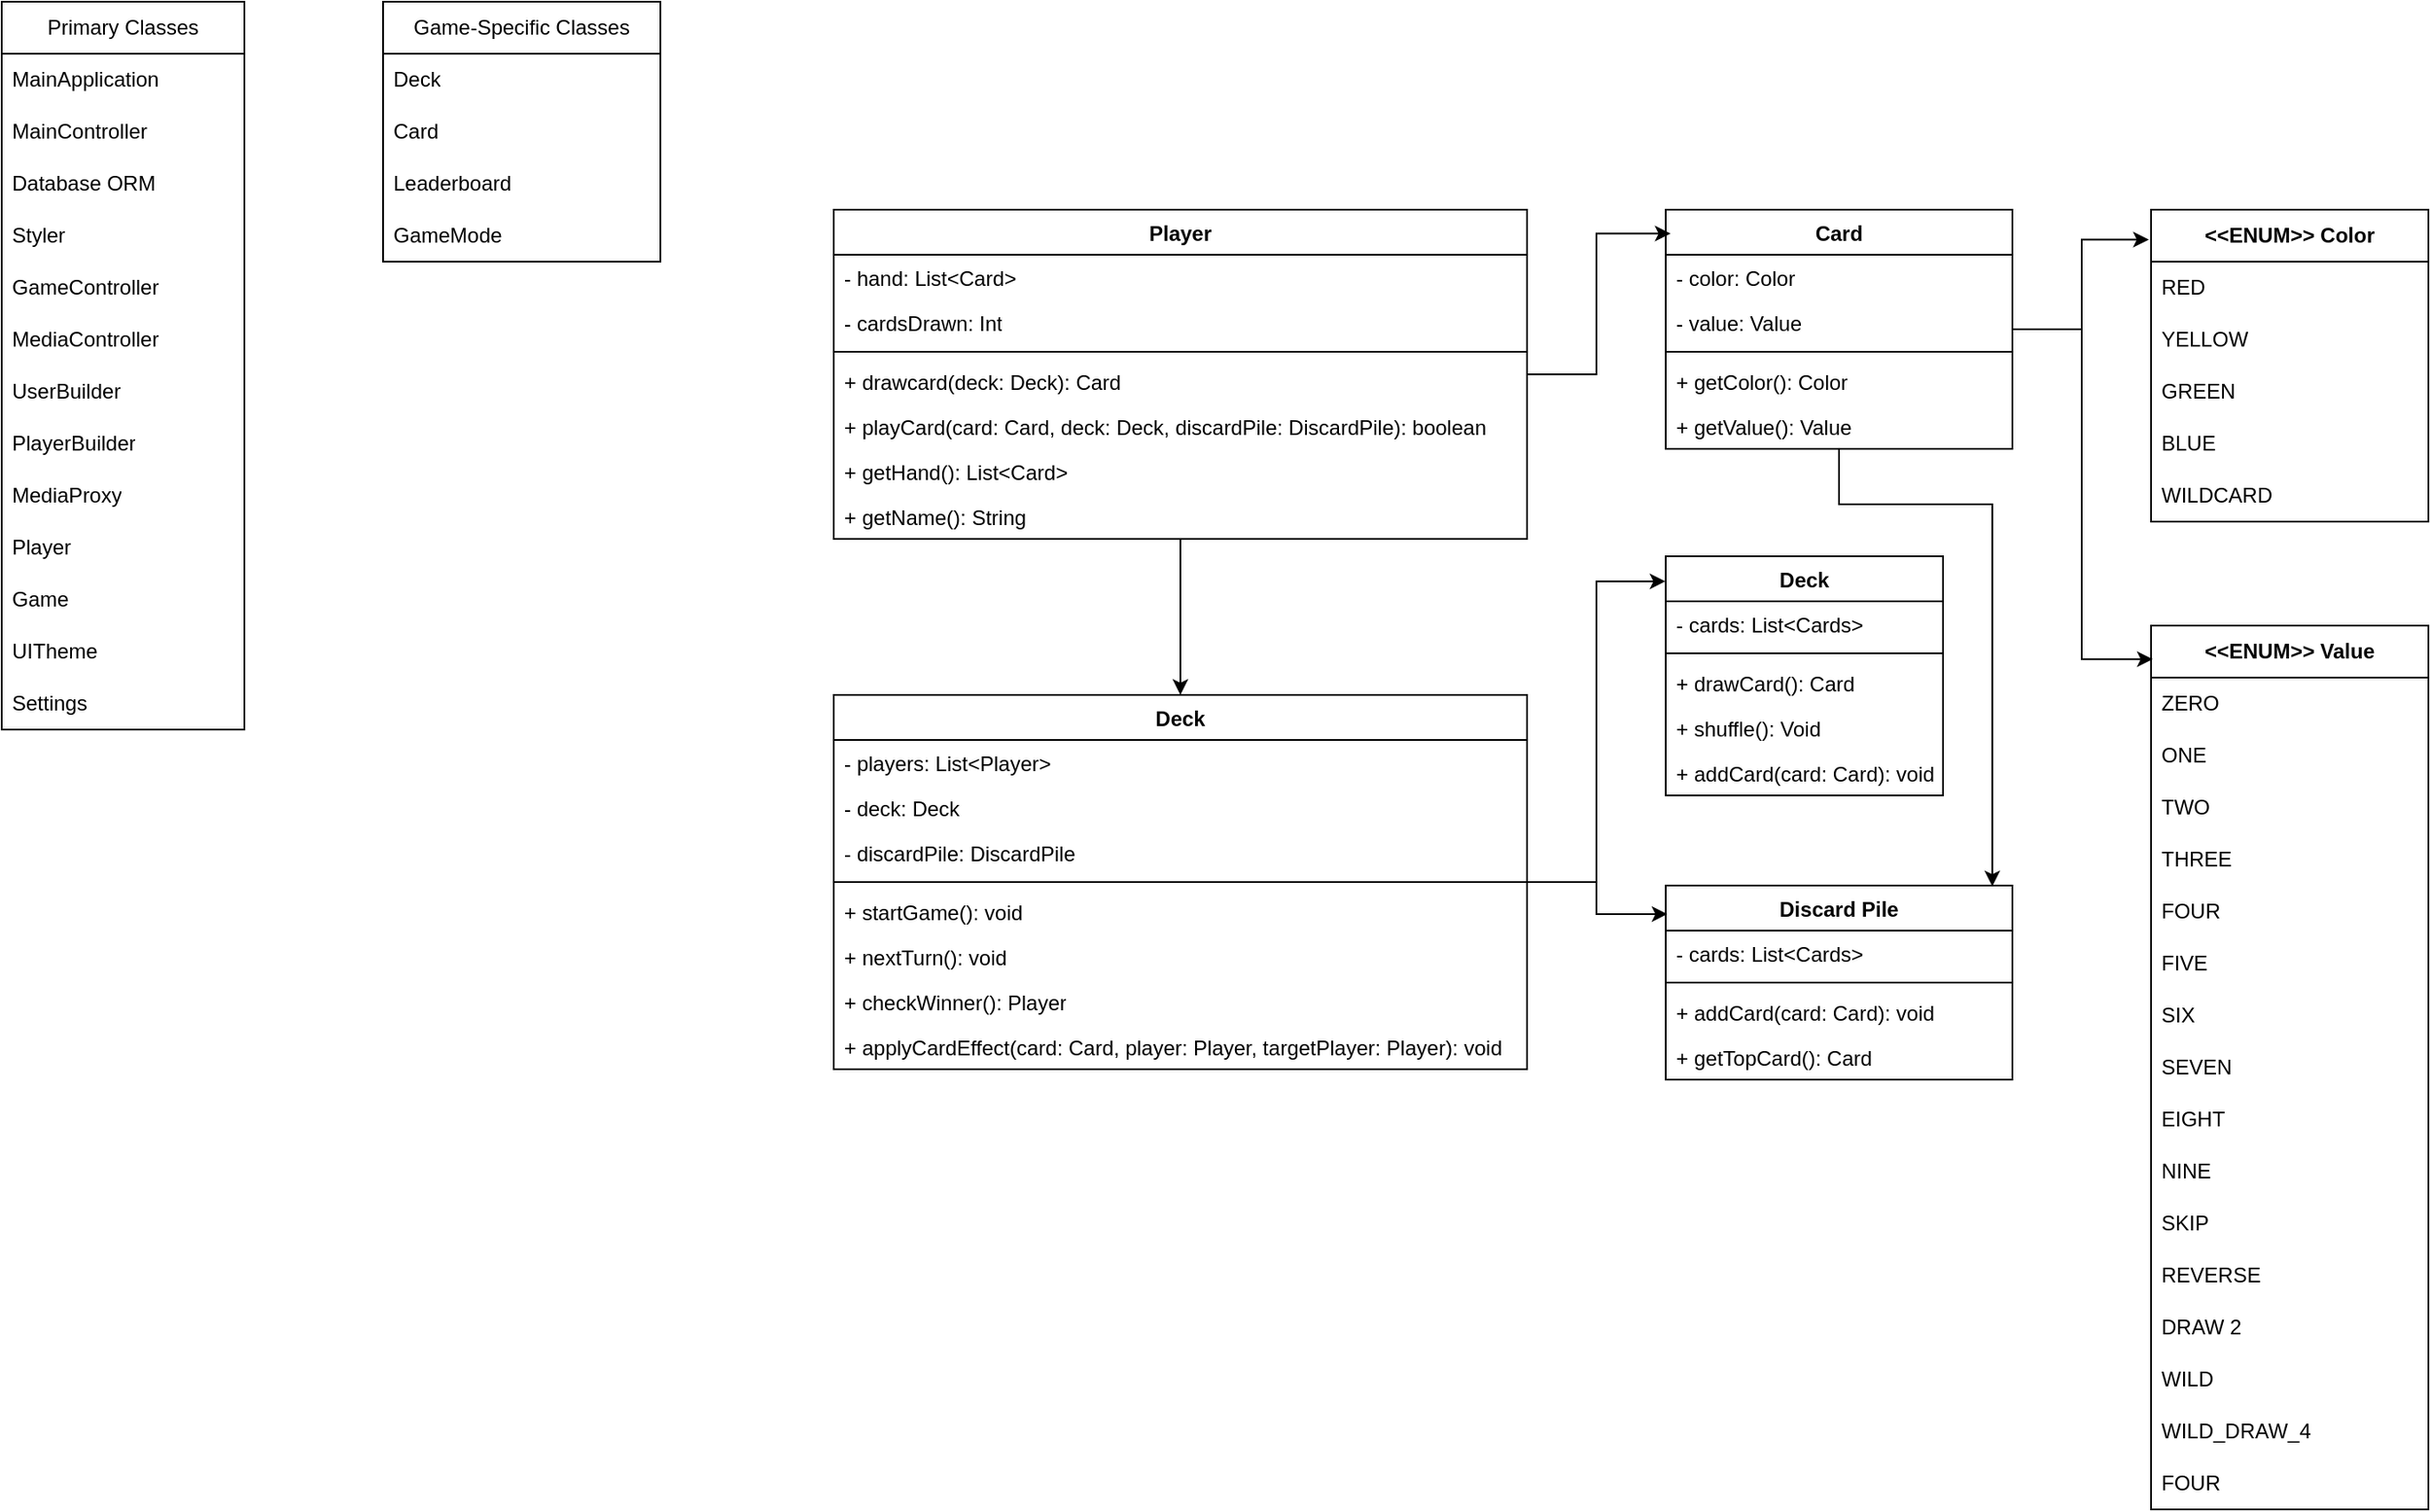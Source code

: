 <mxfile version="26.1.3" pages="2">
  <diagram id="PM1M5yoGT51Y3Ebb_BXk" name="Page-1">
    <mxGraphModel grid="1" page="1" gridSize="10" guides="1" tooltips="1" connect="1" arrows="1" fold="1" pageScale="1" pageWidth="850" pageHeight="1100" math="0" shadow="0">
      <root>
        <mxCell id="0" />
        <mxCell id="1" parent="0" />
        <mxCell id="iZ8sA4GsXJ8eKT-gEwyi-1" value="Primary Classes" style="swimlane;fontStyle=0;childLayout=stackLayout;horizontal=1;startSize=30;horizontalStack=0;resizeParent=1;resizeParentMax=0;resizeLast=0;collapsible=1;marginBottom=0;whiteSpace=wrap;html=1;" parent="1" vertex="1">
          <mxGeometry x="40" y="40" width="140" height="420" as="geometry" />
        </mxCell>
        <mxCell id="iZ8sA4GsXJ8eKT-gEwyi-2" value="MainApplication" style="text;strokeColor=none;fillColor=none;align=left;verticalAlign=middle;spacingLeft=4;spacingRight=4;overflow=hidden;points=[[0,0.5],[1,0.5]];portConstraint=eastwest;rotatable=0;whiteSpace=wrap;html=1;" parent="iZ8sA4GsXJ8eKT-gEwyi-1" vertex="1">
          <mxGeometry y="30" width="140" height="30" as="geometry" />
        </mxCell>
        <mxCell id="iZ8sA4GsXJ8eKT-gEwyi-3" value="MainController" style="text;strokeColor=none;fillColor=none;align=left;verticalAlign=middle;spacingLeft=4;spacingRight=4;overflow=hidden;points=[[0,0.5],[1,0.5]];portConstraint=eastwest;rotatable=0;whiteSpace=wrap;html=1;" parent="iZ8sA4GsXJ8eKT-gEwyi-1" vertex="1">
          <mxGeometry y="60" width="140" height="30" as="geometry" />
        </mxCell>
        <mxCell id="iZ8sA4GsXJ8eKT-gEwyi-4" value="Database ORM" style="text;strokeColor=none;fillColor=none;align=left;verticalAlign=middle;spacingLeft=4;spacingRight=4;overflow=hidden;points=[[0,0.5],[1,0.5]];portConstraint=eastwest;rotatable=0;whiteSpace=wrap;html=1;" parent="iZ8sA4GsXJ8eKT-gEwyi-1" vertex="1">
          <mxGeometry y="90" width="140" height="30" as="geometry" />
        </mxCell>
        <mxCell id="BDkeirSqTaLFNPcLCZbl-1" value="Styler" style="text;strokeColor=none;fillColor=none;align=left;verticalAlign=middle;spacingLeft=4;spacingRight=4;overflow=hidden;points=[[0,0.5],[1,0.5]];portConstraint=eastwest;rotatable=0;whiteSpace=wrap;html=1;" vertex="1" parent="iZ8sA4GsXJ8eKT-gEwyi-1">
          <mxGeometry y="120" width="140" height="30" as="geometry" />
        </mxCell>
        <mxCell id="BDkeirSqTaLFNPcLCZbl-2" value="GameController" style="text;strokeColor=none;fillColor=none;align=left;verticalAlign=middle;spacingLeft=4;spacingRight=4;overflow=hidden;points=[[0,0.5],[1,0.5]];portConstraint=eastwest;rotatable=0;whiteSpace=wrap;html=1;" vertex="1" parent="iZ8sA4GsXJ8eKT-gEwyi-1">
          <mxGeometry y="150" width="140" height="30" as="geometry" />
        </mxCell>
        <mxCell id="BDkeirSqTaLFNPcLCZbl-3" value="MediaController" style="text;strokeColor=none;fillColor=none;align=left;verticalAlign=middle;spacingLeft=4;spacingRight=4;overflow=hidden;points=[[0,0.5],[1,0.5]];portConstraint=eastwest;rotatable=0;whiteSpace=wrap;html=1;" vertex="1" parent="iZ8sA4GsXJ8eKT-gEwyi-1">
          <mxGeometry y="180" width="140" height="30" as="geometry" />
        </mxCell>
        <mxCell id="BDkeirSqTaLFNPcLCZbl-4" value="UserBuilder" style="text;strokeColor=none;fillColor=none;align=left;verticalAlign=middle;spacingLeft=4;spacingRight=4;overflow=hidden;points=[[0,0.5],[1,0.5]];portConstraint=eastwest;rotatable=0;whiteSpace=wrap;html=1;" vertex="1" parent="iZ8sA4GsXJ8eKT-gEwyi-1">
          <mxGeometry y="210" width="140" height="30" as="geometry" />
        </mxCell>
        <mxCell id="BDkeirSqTaLFNPcLCZbl-5" value="PlayerBuilder" style="text;strokeColor=none;fillColor=none;align=left;verticalAlign=middle;spacingLeft=4;spacingRight=4;overflow=hidden;points=[[0,0.5],[1,0.5]];portConstraint=eastwest;rotatable=0;whiteSpace=wrap;html=1;" vertex="1" parent="iZ8sA4GsXJ8eKT-gEwyi-1">
          <mxGeometry y="240" width="140" height="30" as="geometry" />
        </mxCell>
        <mxCell id="BDkeirSqTaLFNPcLCZbl-7" value="MediaProxy" style="text;strokeColor=none;fillColor=none;align=left;verticalAlign=middle;spacingLeft=4;spacingRight=4;overflow=hidden;points=[[0,0.5],[1,0.5]];portConstraint=eastwest;rotatable=0;whiteSpace=wrap;html=1;" vertex="1" parent="iZ8sA4GsXJ8eKT-gEwyi-1">
          <mxGeometry y="270" width="140" height="30" as="geometry" />
        </mxCell>
        <mxCell id="BDkeirSqTaLFNPcLCZbl-8" value="Player" style="text;strokeColor=none;fillColor=none;align=left;verticalAlign=middle;spacingLeft=4;spacingRight=4;overflow=hidden;points=[[0,0.5],[1,0.5]];portConstraint=eastwest;rotatable=0;whiteSpace=wrap;html=1;" vertex="1" parent="iZ8sA4GsXJ8eKT-gEwyi-1">
          <mxGeometry y="300" width="140" height="30" as="geometry" />
        </mxCell>
        <mxCell id="BDkeirSqTaLFNPcLCZbl-9" value="Game" style="text;strokeColor=none;fillColor=none;align=left;verticalAlign=middle;spacingLeft=4;spacingRight=4;overflow=hidden;points=[[0,0.5],[1,0.5]];portConstraint=eastwest;rotatable=0;whiteSpace=wrap;html=1;" vertex="1" parent="iZ8sA4GsXJ8eKT-gEwyi-1">
          <mxGeometry y="330" width="140" height="30" as="geometry" />
        </mxCell>
        <mxCell id="BDkeirSqTaLFNPcLCZbl-10" value="UITheme" style="text;strokeColor=none;fillColor=none;align=left;verticalAlign=middle;spacingLeft=4;spacingRight=4;overflow=hidden;points=[[0,0.5],[1,0.5]];portConstraint=eastwest;rotatable=0;whiteSpace=wrap;html=1;" vertex="1" parent="iZ8sA4GsXJ8eKT-gEwyi-1">
          <mxGeometry y="360" width="140" height="30" as="geometry" />
        </mxCell>
        <mxCell id="BDkeirSqTaLFNPcLCZbl-11" value="Settings" style="text;strokeColor=none;fillColor=none;align=left;verticalAlign=middle;spacingLeft=4;spacingRight=4;overflow=hidden;points=[[0,0.5],[1,0.5]];portConstraint=eastwest;rotatable=0;whiteSpace=wrap;html=1;" vertex="1" parent="iZ8sA4GsXJ8eKT-gEwyi-1">
          <mxGeometry y="390" width="140" height="30" as="geometry" />
        </mxCell>
        <mxCell id="BDkeirSqTaLFNPcLCZbl-12" value="Game-Specific Classes" style="swimlane;fontStyle=0;childLayout=stackLayout;horizontal=1;startSize=30;horizontalStack=0;resizeParent=1;resizeParentMax=0;resizeLast=0;collapsible=1;marginBottom=0;whiteSpace=wrap;html=1;" vertex="1" parent="1">
          <mxGeometry x="260" y="40" width="160" height="150" as="geometry" />
        </mxCell>
        <mxCell id="BDkeirSqTaLFNPcLCZbl-13" value="Deck" style="text;strokeColor=none;fillColor=none;align=left;verticalAlign=middle;spacingLeft=4;spacingRight=4;overflow=hidden;points=[[0,0.5],[1,0.5]];portConstraint=eastwest;rotatable=0;whiteSpace=wrap;html=1;" vertex="1" parent="BDkeirSqTaLFNPcLCZbl-12">
          <mxGeometry y="30" width="160" height="30" as="geometry" />
        </mxCell>
        <mxCell id="BDkeirSqTaLFNPcLCZbl-14" value="Card" style="text;strokeColor=none;fillColor=none;align=left;verticalAlign=middle;spacingLeft=4;spacingRight=4;overflow=hidden;points=[[0,0.5],[1,0.5]];portConstraint=eastwest;rotatable=0;whiteSpace=wrap;html=1;" vertex="1" parent="BDkeirSqTaLFNPcLCZbl-12">
          <mxGeometry y="60" width="160" height="30" as="geometry" />
        </mxCell>
        <mxCell id="BDkeirSqTaLFNPcLCZbl-15" value="Leaderboard" style="text;strokeColor=none;fillColor=none;align=left;verticalAlign=middle;spacingLeft=4;spacingRight=4;overflow=hidden;points=[[0,0.5],[1,0.5]];portConstraint=eastwest;rotatable=0;whiteSpace=wrap;html=1;" vertex="1" parent="BDkeirSqTaLFNPcLCZbl-12">
          <mxGeometry y="90" width="160" height="30" as="geometry" />
        </mxCell>
        <mxCell id="BDkeirSqTaLFNPcLCZbl-16" value="GameMode" style="text;strokeColor=none;fillColor=none;align=left;verticalAlign=middle;spacingLeft=4;spacingRight=4;overflow=hidden;points=[[0,0.5],[1,0.5]];portConstraint=eastwest;rotatable=0;whiteSpace=wrap;html=1;" vertex="1" parent="BDkeirSqTaLFNPcLCZbl-12">
          <mxGeometry y="120" width="160" height="30" as="geometry" />
        </mxCell>
        <mxCell id="fbye5pEQfrxH1TPpXWmo-94" style="edgeStyle=orthogonalEdgeStyle;rounded=0;orthogonalLoop=1;jettySize=auto;html=1;entryX=0.5;entryY=0;entryDx=0;entryDy=0;" edge="1" parent="1" source="fbye5pEQfrxH1TPpXWmo-10" target="fbye5pEQfrxH1TPpXWmo-70">
          <mxGeometry relative="1" as="geometry" />
        </mxCell>
        <mxCell id="fbye5pEQfrxH1TPpXWmo-10" value="Player" style="swimlane;fontStyle=1;align=center;verticalAlign=top;childLayout=stackLayout;horizontal=1;startSize=26;horizontalStack=0;resizeParent=1;resizeParentMax=0;resizeLast=0;collapsible=1;marginBottom=0;whiteSpace=wrap;html=1;" vertex="1" parent="1">
          <mxGeometry x="520" y="160" width="400" height="190" as="geometry" />
        </mxCell>
        <mxCell id="fbye5pEQfrxH1TPpXWmo-11" value="- hand: List&amp;lt;Card&amp;gt;" style="text;strokeColor=none;fillColor=none;align=left;verticalAlign=top;spacingLeft=4;spacingRight=4;overflow=hidden;rotatable=0;points=[[0,0.5],[1,0.5]];portConstraint=eastwest;whiteSpace=wrap;html=1;" vertex="1" parent="fbye5pEQfrxH1TPpXWmo-10">
          <mxGeometry y="26" width="400" height="26" as="geometry" />
        </mxCell>
        <mxCell id="fbye5pEQfrxH1TPpXWmo-14" value="- cardsDrawn: Int" style="text;strokeColor=none;fillColor=none;align=left;verticalAlign=top;spacingLeft=4;spacingRight=4;overflow=hidden;rotatable=0;points=[[0,0.5],[1,0.5]];portConstraint=eastwest;whiteSpace=wrap;html=1;" vertex="1" parent="fbye5pEQfrxH1TPpXWmo-10">
          <mxGeometry y="52" width="400" height="26" as="geometry" />
        </mxCell>
        <mxCell id="fbye5pEQfrxH1TPpXWmo-12" value="" style="line;strokeWidth=1;fillColor=none;align=left;verticalAlign=middle;spacingTop=-1;spacingLeft=3;spacingRight=3;rotatable=0;labelPosition=right;points=[];portConstraint=eastwest;strokeColor=inherit;" vertex="1" parent="fbye5pEQfrxH1TPpXWmo-10">
          <mxGeometry y="78" width="400" height="8" as="geometry" />
        </mxCell>
        <mxCell id="fbye5pEQfrxH1TPpXWmo-13" value="+ drawcard(deck: Deck): Card" style="text;strokeColor=none;fillColor=none;align=left;verticalAlign=top;spacingLeft=4;spacingRight=4;overflow=hidden;rotatable=0;points=[[0,0.5],[1,0.5]];portConstraint=eastwest;whiteSpace=wrap;html=1;" vertex="1" parent="fbye5pEQfrxH1TPpXWmo-10">
          <mxGeometry y="86" width="400" height="26" as="geometry" />
        </mxCell>
        <mxCell id="fbye5pEQfrxH1TPpXWmo-15" value="+ playCard(card: Card, deck: Deck, discardPile: DiscardPile): boolean" style="text;strokeColor=none;fillColor=none;align=left;verticalAlign=top;spacingLeft=4;spacingRight=4;overflow=hidden;rotatable=0;points=[[0,0.5],[1,0.5]];portConstraint=eastwest;whiteSpace=wrap;html=1;" vertex="1" parent="fbye5pEQfrxH1TPpXWmo-10">
          <mxGeometry y="112" width="400" height="26" as="geometry" />
        </mxCell>
        <mxCell id="fbye5pEQfrxH1TPpXWmo-16" value="+ getHand(): List&amp;lt;Card&amp;gt;" style="text;strokeColor=none;fillColor=none;align=left;verticalAlign=top;spacingLeft=4;spacingRight=4;overflow=hidden;rotatable=0;points=[[0,0.5],[1,0.5]];portConstraint=eastwest;whiteSpace=wrap;html=1;" vertex="1" parent="fbye5pEQfrxH1TPpXWmo-10">
          <mxGeometry y="138" width="400" height="26" as="geometry" />
        </mxCell>
        <mxCell id="fbye5pEQfrxH1TPpXWmo-17" value="+ getName(): String" style="text;strokeColor=none;fillColor=none;align=left;verticalAlign=top;spacingLeft=4;spacingRight=4;overflow=hidden;rotatable=0;points=[[0,0.5],[1,0.5]];portConstraint=eastwest;whiteSpace=wrap;html=1;" vertex="1" parent="fbye5pEQfrxH1TPpXWmo-10">
          <mxGeometry y="164" width="400" height="26" as="geometry" />
        </mxCell>
        <mxCell id="fbye5pEQfrxH1TPpXWmo-23" value="Card" style="swimlane;fontStyle=1;align=center;verticalAlign=top;childLayout=stackLayout;horizontal=1;startSize=26;horizontalStack=0;resizeParent=1;resizeParentMax=0;resizeLast=0;collapsible=1;marginBottom=0;whiteSpace=wrap;html=1;" vertex="1" parent="1">
          <mxGeometry x="1000" y="160" width="200" height="138" as="geometry" />
        </mxCell>
        <mxCell id="fbye5pEQfrxH1TPpXWmo-24" value="- color: Color" style="text;strokeColor=none;fillColor=none;align=left;verticalAlign=top;spacingLeft=4;spacingRight=4;overflow=hidden;rotatable=0;points=[[0,0.5],[1,0.5]];portConstraint=eastwest;whiteSpace=wrap;html=1;" vertex="1" parent="fbye5pEQfrxH1TPpXWmo-23">
          <mxGeometry y="26" width="200" height="26" as="geometry" />
        </mxCell>
        <mxCell id="fbye5pEQfrxH1TPpXWmo-25" value="- value: Value" style="text;strokeColor=none;fillColor=none;align=left;verticalAlign=top;spacingLeft=4;spacingRight=4;overflow=hidden;rotatable=0;points=[[0,0.5],[1,0.5]];portConstraint=eastwest;whiteSpace=wrap;html=1;" vertex="1" parent="fbye5pEQfrxH1TPpXWmo-23">
          <mxGeometry y="52" width="200" height="26" as="geometry" />
        </mxCell>
        <mxCell id="fbye5pEQfrxH1TPpXWmo-26" value="" style="line;strokeWidth=1;fillColor=none;align=left;verticalAlign=middle;spacingTop=-1;spacingLeft=3;spacingRight=3;rotatable=0;labelPosition=right;points=[];portConstraint=eastwest;strokeColor=inherit;" vertex="1" parent="fbye5pEQfrxH1TPpXWmo-23">
          <mxGeometry y="78" width="200" height="8" as="geometry" />
        </mxCell>
        <mxCell id="fbye5pEQfrxH1TPpXWmo-27" value="+ getColor(): Color" style="text;strokeColor=none;fillColor=none;align=left;verticalAlign=top;spacingLeft=4;spacingRight=4;overflow=hidden;rotatable=0;points=[[0,0.5],[1,0.5]];portConstraint=eastwest;whiteSpace=wrap;html=1;" vertex="1" parent="fbye5pEQfrxH1TPpXWmo-23">
          <mxGeometry y="86" width="200" height="26" as="geometry" />
        </mxCell>
        <mxCell id="fbye5pEQfrxH1TPpXWmo-28" value="+ getValue(): Value" style="text;strokeColor=none;fillColor=none;align=left;verticalAlign=top;spacingLeft=4;spacingRight=4;overflow=hidden;rotatable=0;points=[[0,0.5],[1,0.5]];portConstraint=eastwest;whiteSpace=wrap;html=1;" vertex="1" parent="fbye5pEQfrxH1TPpXWmo-23">
          <mxGeometry y="112" width="200" height="26" as="geometry" />
        </mxCell>
        <mxCell id="fbye5pEQfrxH1TPpXWmo-37" value="&lt;span style=&quot;font-weight: 700;&quot;&gt;&amp;lt;&amp;lt;ENUM&amp;gt;&amp;gt; Color&lt;/span&gt;" style="swimlane;fontStyle=0;childLayout=stackLayout;horizontal=1;startSize=30;horizontalStack=0;resizeParent=1;resizeParentMax=0;resizeLast=0;collapsible=1;marginBottom=0;whiteSpace=wrap;html=1;" vertex="1" parent="1">
          <mxGeometry x="1280" y="160" width="160" height="180" as="geometry" />
        </mxCell>
        <mxCell id="fbye5pEQfrxH1TPpXWmo-38" value="RED" style="text;strokeColor=none;fillColor=none;align=left;verticalAlign=middle;spacingLeft=4;spacingRight=4;overflow=hidden;points=[[0,0.5],[1,0.5]];portConstraint=eastwest;rotatable=0;whiteSpace=wrap;html=1;" vertex="1" parent="fbye5pEQfrxH1TPpXWmo-37">
          <mxGeometry y="30" width="160" height="30" as="geometry" />
        </mxCell>
        <mxCell id="fbye5pEQfrxH1TPpXWmo-39" value="YELLOW" style="text;strokeColor=none;fillColor=none;align=left;verticalAlign=middle;spacingLeft=4;spacingRight=4;overflow=hidden;points=[[0,0.5],[1,0.5]];portConstraint=eastwest;rotatable=0;whiteSpace=wrap;html=1;" vertex="1" parent="fbye5pEQfrxH1TPpXWmo-37">
          <mxGeometry y="60" width="160" height="30" as="geometry" />
        </mxCell>
        <mxCell id="fbye5pEQfrxH1TPpXWmo-40" value="GREEN" style="text;strokeColor=none;fillColor=none;align=left;verticalAlign=middle;spacingLeft=4;spacingRight=4;overflow=hidden;points=[[0,0.5],[1,0.5]];portConstraint=eastwest;rotatable=0;whiteSpace=wrap;html=1;" vertex="1" parent="fbye5pEQfrxH1TPpXWmo-37">
          <mxGeometry y="90" width="160" height="30" as="geometry" />
        </mxCell>
        <mxCell id="fbye5pEQfrxH1TPpXWmo-41" value="BLUE" style="text;strokeColor=none;fillColor=none;align=left;verticalAlign=middle;spacingLeft=4;spacingRight=4;overflow=hidden;points=[[0,0.5],[1,0.5]];portConstraint=eastwest;rotatable=0;whiteSpace=wrap;html=1;" vertex="1" parent="fbye5pEQfrxH1TPpXWmo-37">
          <mxGeometry y="120" width="160" height="30" as="geometry" />
        </mxCell>
        <mxCell id="fbye5pEQfrxH1TPpXWmo-42" value="WILDCARD" style="text;strokeColor=none;fillColor=none;align=left;verticalAlign=middle;spacingLeft=4;spacingRight=4;overflow=hidden;points=[[0,0.5],[1,0.5]];portConstraint=eastwest;rotatable=0;whiteSpace=wrap;html=1;" vertex="1" parent="fbye5pEQfrxH1TPpXWmo-37">
          <mxGeometry y="150" width="160" height="30" as="geometry" />
        </mxCell>
        <mxCell id="fbye5pEQfrxH1TPpXWmo-43" value="&lt;span style=&quot;font-weight: 700;&quot;&gt;&amp;lt;&amp;lt;ENUM&amp;gt;&amp;gt; Value&lt;/span&gt;" style="swimlane;fontStyle=0;childLayout=stackLayout;horizontal=1;startSize=30;horizontalStack=0;resizeParent=1;resizeParentMax=0;resizeLast=0;collapsible=1;marginBottom=0;whiteSpace=wrap;html=1;" vertex="1" parent="1">
          <mxGeometry x="1280" y="400" width="160" height="510" as="geometry" />
        </mxCell>
        <mxCell id="fbye5pEQfrxH1TPpXWmo-44" value="ZERO" style="text;strokeColor=none;fillColor=none;align=left;verticalAlign=middle;spacingLeft=4;spacingRight=4;overflow=hidden;points=[[0,0.5],[1,0.5]];portConstraint=eastwest;rotatable=0;whiteSpace=wrap;html=1;" vertex="1" parent="fbye5pEQfrxH1TPpXWmo-43">
          <mxGeometry y="30" width="160" height="30" as="geometry" />
        </mxCell>
        <mxCell id="fbye5pEQfrxH1TPpXWmo-45" value="ONE" style="text;strokeColor=none;fillColor=none;align=left;verticalAlign=middle;spacingLeft=4;spacingRight=4;overflow=hidden;points=[[0,0.5],[1,0.5]];portConstraint=eastwest;rotatable=0;whiteSpace=wrap;html=1;" vertex="1" parent="fbye5pEQfrxH1TPpXWmo-43">
          <mxGeometry y="60" width="160" height="30" as="geometry" />
        </mxCell>
        <mxCell id="fbye5pEQfrxH1TPpXWmo-46" value="TWO" style="text;strokeColor=none;fillColor=none;align=left;verticalAlign=middle;spacingLeft=4;spacingRight=4;overflow=hidden;points=[[0,0.5],[1,0.5]];portConstraint=eastwest;rotatable=0;whiteSpace=wrap;html=1;" vertex="1" parent="fbye5pEQfrxH1TPpXWmo-43">
          <mxGeometry y="90" width="160" height="30" as="geometry" />
        </mxCell>
        <mxCell id="fbye5pEQfrxH1TPpXWmo-47" value="THREE" style="text;strokeColor=none;fillColor=none;align=left;verticalAlign=middle;spacingLeft=4;spacingRight=4;overflow=hidden;points=[[0,0.5],[1,0.5]];portConstraint=eastwest;rotatable=0;whiteSpace=wrap;html=1;" vertex="1" parent="fbye5pEQfrxH1TPpXWmo-43">
          <mxGeometry y="120" width="160" height="30" as="geometry" />
        </mxCell>
        <mxCell id="fbye5pEQfrxH1TPpXWmo-48" value="FOUR" style="text;strokeColor=none;fillColor=none;align=left;verticalAlign=middle;spacingLeft=4;spacingRight=4;overflow=hidden;points=[[0,0.5],[1,0.5]];portConstraint=eastwest;rotatable=0;whiteSpace=wrap;html=1;" vertex="1" parent="fbye5pEQfrxH1TPpXWmo-43">
          <mxGeometry y="150" width="160" height="30" as="geometry" />
        </mxCell>
        <mxCell id="fbye5pEQfrxH1TPpXWmo-49" value="FIVE" style="text;strokeColor=none;fillColor=none;align=left;verticalAlign=middle;spacingLeft=4;spacingRight=4;overflow=hidden;points=[[0,0.5],[1,0.5]];portConstraint=eastwest;rotatable=0;whiteSpace=wrap;html=1;" vertex="1" parent="fbye5pEQfrxH1TPpXWmo-43">
          <mxGeometry y="180" width="160" height="30" as="geometry" />
        </mxCell>
        <mxCell id="fbye5pEQfrxH1TPpXWmo-50" value="SIX" style="text;strokeColor=none;fillColor=none;align=left;verticalAlign=middle;spacingLeft=4;spacingRight=4;overflow=hidden;points=[[0,0.5],[1,0.5]];portConstraint=eastwest;rotatable=0;whiteSpace=wrap;html=1;" vertex="1" parent="fbye5pEQfrxH1TPpXWmo-43">
          <mxGeometry y="210" width="160" height="30" as="geometry" />
        </mxCell>
        <mxCell id="fbye5pEQfrxH1TPpXWmo-51" value="SEVEN" style="text;strokeColor=none;fillColor=none;align=left;verticalAlign=middle;spacingLeft=4;spacingRight=4;overflow=hidden;points=[[0,0.5],[1,0.5]];portConstraint=eastwest;rotatable=0;whiteSpace=wrap;html=1;" vertex="1" parent="fbye5pEQfrxH1TPpXWmo-43">
          <mxGeometry y="240" width="160" height="30" as="geometry" />
        </mxCell>
        <mxCell id="fbye5pEQfrxH1TPpXWmo-52" value="EIGHT" style="text;strokeColor=none;fillColor=none;align=left;verticalAlign=middle;spacingLeft=4;spacingRight=4;overflow=hidden;points=[[0,0.5],[1,0.5]];portConstraint=eastwest;rotatable=0;whiteSpace=wrap;html=1;" vertex="1" parent="fbye5pEQfrxH1TPpXWmo-43">
          <mxGeometry y="270" width="160" height="30" as="geometry" />
        </mxCell>
        <mxCell id="fbye5pEQfrxH1TPpXWmo-53" value="NINE" style="text;strokeColor=none;fillColor=none;align=left;verticalAlign=middle;spacingLeft=4;spacingRight=4;overflow=hidden;points=[[0,0.5],[1,0.5]];portConstraint=eastwest;rotatable=0;whiteSpace=wrap;html=1;" vertex="1" parent="fbye5pEQfrxH1TPpXWmo-43">
          <mxGeometry y="300" width="160" height="30" as="geometry" />
        </mxCell>
        <mxCell id="fbye5pEQfrxH1TPpXWmo-54" value="SKIP" style="text;strokeColor=none;fillColor=none;align=left;verticalAlign=middle;spacingLeft=4;spacingRight=4;overflow=hidden;points=[[0,0.5],[1,0.5]];portConstraint=eastwest;rotatable=0;whiteSpace=wrap;html=1;" vertex="1" parent="fbye5pEQfrxH1TPpXWmo-43">
          <mxGeometry y="330" width="160" height="30" as="geometry" />
        </mxCell>
        <mxCell id="fbye5pEQfrxH1TPpXWmo-55" value="REVERSE" style="text;strokeColor=none;fillColor=none;align=left;verticalAlign=middle;spacingLeft=4;spacingRight=4;overflow=hidden;points=[[0,0.5],[1,0.5]];portConstraint=eastwest;rotatable=0;whiteSpace=wrap;html=1;" vertex="1" parent="fbye5pEQfrxH1TPpXWmo-43">
          <mxGeometry y="360" width="160" height="30" as="geometry" />
        </mxCell>
        <mxCell id="fbye5pEQfrxH1TPpXWmo-56" value="DRAW 2" style="text;strokeColor=none;fillColor=none;align=left;verticalAlign=middle;spacingLeft=4;spacingRight=4;overflow=hidden;points=[[0,0.5],[1,0.5]];portConstraint=eastwest;rotatable=0;whiteSpace=wrap;html=1;" vertex="1" parent="fbye5pEQfrxH1TPpXWmo-43">
          <mxGeometry y="390" width="160" height="30" as="geometry" />
        </mxCell>
        <mxCell id="fbye5pEQfrxH1TPpXWmo-57" value="WILD" style="text;strokeColor=none;fillColor=none;align=left;verticalAlign=middle;spacingLeft=4;spacingRight=4;overflow=hidden;points=[[0,0.5],[1,0.5]];portConstraint=eastwest;rotatable=0;whiteSpace=wrap;html=1;" vertex="1" parent="fbye5pEQfrxH1TPpXWmo-43">
          <mxGeometry y="420" width="160" height="30" as="geometry" />
        </mxCell>
        <mxCell id="fbye5pEQfrxH1TPpXWmo-58" value="WILD_DRAW_4" style="text;strokeColor=none;fillColor=none;align=left;verticalAlign=middle;spacingLeft=4;spacingRight=4;overflow=hidden;points=[[0,0.5],[1,0.5]];portConstraint=eastwest;rotatable=0;whiteSpace=wrap;html=1;" vertex="1" parent="fbye5pEQfrxH1TPpXWmo-43">
          <mxGeometry y="450" width="160" height="30" as="geometry" />
        </mxCell>
        <mxCell id="fbye5pEQfrxH1TPpXWmo-59" value="FOUR" style="text;strokeColor=none;fillColor=none;align=left;verticalAlign=middle;spacingLeft=4;spacingRight=4;overflow=hidden;points=[[0,0.5],[1,0.5]];portConstraint=eastwest;rotatable=0;whiteSpace=wrap;html=1;" vertex="1" parent="fbye5pEQfrxH1TPpXWmo-43">
          <mxGeometry y="480" width="160" height="30" as="geometry" />
        </mxCell>
        <mxCell id="fbye5pEQfrxH1TPpXWmo-60" value="Deck" style="swimlane;fontStyle=1;align=center;verticalAlign=top;childLayout=stackLayout;horizontal=1;startSize=26;horizontalStack=0;resizeParent=1;resizeParentMax=0;resizeLast=0;collapsible=1;marginBottom=0;whiteSpace=wrap;html=1;" vertex="1" parent="1">
          <mxGeometry x="1000" y="360" width="160" height="138" as="geometry" />
        </mxCell>
        <mxCell id="fbye5pEQfrxH1TPpXWmo-61" value="- cards: List&amp;lt;Cards&amp;gt;" style="text;strokeColor=none;fillColor=none;align=left;verticalAlign=top;spacingLeft=4;spacingRight=4;overflow=hidden;rotatable=0;points=[[0,0.5],[1,0.5]];portConstraint=eastwest;whiteSpace=wrap;html=1;" vertex="1" parent="fbye5pEQfrxH1TPpXWmo-60">
          <mxGeometry y="26" width="160" height="26" as="geometry" />
        </mxCell>
        <mxCell id="fbye5pEQfrxH1TPpXWmo-63" value="" style="line;strokeWidth=1;fillColor=none;align=left;verticalAlign=middle;spacingTop=-1;spacingLeft=3;spacingRight=3;rotatable=0;labelPosition=right;points=[];portConstraint=eastwest;strokeColor=inherit;" vertex="1" parent="fbye5pEQfrxH1TPpXWmo-60">
          <mxGeometry y="52" width="160" height="8" as="geometry" />
        </mxCell>
        <mxCell id="fbye5pEQfrxH1TPpXWmo-64" value="+ drawCard(): Card" style="text;strokeColor=none;fillColor=none;align=left;verticalAlign=top;spacingLeft=4;spacingRight=4;overflow=hidden;rotatable=0;points=[[0,0.5],[1,0.5]];portConstraint=eastwest;whiteSpace=wrap;html=1;" vertex="1" parent="fbye5pEQfrxH1TPpXWmo-60">
          <mxGeometry y="60" width="160" height="26" as="geometry" />
        </mxCell>
        <mxCell id="fbye5pEQfrxH1TPpXWmo-65" value="+ shuffle(): Void" style="text;strokeColor=none;fillColor=none;align=left;verticalAlign=top;spacingLeft=4;spacingRight=4;overflow=hidden;rotatable=0;points=[[0,0.5],[1,0.5]];portConstraint=eastwest;whiteSpace=wrap;html=1;" vertex="1" parent="fbye5pEQfrxH1TPpXWmo-60">
          <mxGeometry y="86" width="160" height="26" as="geometry" />
        </mxCell>
        <mxCell id="fbye5pEQfrxH1TPpXWmo-69" value="+ addCard(card: Card): void" style="text;strokeColor=none;fillColor=none;align=left;verticalAlign=top;spacingLeft=4;spacingRight=4;overflow=hidden;rotatable=0;points=[[0,0.5],[1,0.5]];portConstraint=eastwest;whiteSpace=wrap;html=1;" vertex="1" parent="fbye5pEQfrxH1TPpXWmo-60">
          <mxGeometry y="112" width="160" height="26" as="geometry" />
        </mxCell>
        <mxCell id="fbye5pEQfrxH1TPpXWmo-70" value="Deck" style="swimlane;fontStyle=1;align=center;verticalAlign=top;childLayout=stackLayout;horizontal=1;startSize=26;horizontalStack=0;resizeParent=1;resizeParentMax=0;resizeLast=0;collapsible=1;marginBottom=0;whiteSpace=wrap;html=1;" vertex="1" parent="1">
          <mxGeometry x="520" y="440" width="400" height="216" as="geometry" />
        </mxCell>
        <mxCell id="fbye5pEQfrxH1TPpXWmo-71" value="- players: List&amp;lt;Player&amp;gt;" style="text;strokeColor=none;fillColor=none;align=left;verticalAlign=top;spacingLeft=4;spacingRight=4;overflow=hidden;rotatable=0;points=[[0,0.5],[1,0.5]];portConstraint=eastwest;whiteSpace=wrap;html=1;" vertex="1" parent="fbye5pEQfrxH1TPpXWmo-70">
          <mxGeometry y="26" width="400" height="26" as="geometry" />
        </mxCell>
        <mxCell id="fbye5pEQfrxH1TPpXWmo-83" value="- deck: Deck" style="text;strokeColor=none;fillColor=none;align=left;verticalAlign=top;spacingLeft=4;spacingRight=4;overflow=hidden;rotatable=0;points=[[0,0.5],[1,0.5]];portConstraint=eastwest;whiteSpace=wrap;html=1;" vertex="1" parent="fbye5pEQfrxH1TPpXWmo-70">
          <mxGeometry y="52" width="400" height="26" as="geometry" />
        </mxCell>
        <mxCell id="fbye5pEQfrxH1TPpXWmo-84" value="- discardPile: DiscardPile" style="text;strokeColor=none;fillColor=none;align=left;verticalAlign=top;spacingLeft=4;spacingRight=4;overflow=hidden;rotatable=0;points=[[0,0.5],[1,0.5]];portConstraint=eastwest;whiteSpace=wrap;html=1;" vertex="1" parent="fbye5pEQfrxH1TPpXWmo-70">
          <mxGeometry y="78" width="400" height="26" as="geometry" />
        </mxCell>
        <mxCell id="fbye5pEQfrxH1TPpXWmo-72" value="" style="line;strokeWidth=1;fillColor=none;align=left;verticalAlign=middle;spacingTop=-1;spacingLeft=3;spacingRight=3;rotatable=0;labelPosition=right;points=[];portConstraint=eastwest;strokeColor=inherit;" vertex="1" parent="fbye5pEQfrxH1TPpXWmo-70">
          <mxGeometry y="104" width="400" height="8" as="geometry" />
        </mxCell>
        <mxCell id="fbye5pEQfrxH1TPpXWmo-73" value="+ startGame(): void" style="text;strokeColor=none;fillColor=none;align=left;verticalAlign=top;spacingLeft=4;spacingRight=4;overflow=hidden;rotatable=0;points=[[0,0.5],[1,0.5]];portConstraint=eastwest;whiteSpace=wrap;html=1;" vertex="1" parent="fbye5pEQfrxH1TPpXWmo-70">
          <mxGeometry y="112" width="400" height="26" as="geometry" />
        </mxCell>
        <mxCell id="fbye5pEQfrxH1TPpXWmo-74" value="+ nextTurn(): void" style="text;strokeColor=none;fillColor=none;align=left;verticalAlign=top;spacingLeft=4;spacingRight=4;overflow=hidden;rotatable=0;points=[[0,0.5],[1,0.5]];portConstraint=eastwest;whiteSpace=wrap;html=1;" vertex="1" parent="fbye5pEQfrxH1TPpXWmo-70">
          <mxGeometry y="138" width="400" height="26" as="geometry" />
        </mxCell>
        <mxCell id="fbye5pEQfrxH1TPpXWmo-75" value="+ checkWinner(): Player" style="text;strokeColor=none;fillColor=none;align=left;verticalAlign=top;spacingLeft=4;spacingRight=4;overflow=hidden;rotatable=0;points=[[0,0.5],[1,0.5]];portConstraint=eastwest;whiteSpace=wrap;html=1;" vertex="1" parent="fbye5pEQfrxH1TPpXWmo-70">
          <mxGeometry y="164" width="400" height="26" as="geometry" />
        </mxCell>
        <mxCell id="fbye5pEQfrxH1TPpXWmo-85" value="+ applyCardEffect(card: Card, player:&amp;nbsp;Player, targetPlayer: Player): void" style="text;strokeColor=none;fillColor=none;align=left;verticalAlign=top;spacingLeft=4;spacingRight=4;overflow=hidden;rotatable=0;points=[[0,0.5],[1,0.5]];portConstraint=eastwest;whiteSpace=wrap;html=1;" vertex="1" parent="fbye5pEQfrxH1TPpXWmo-70">
          <mxGeometry y="190" width="400" height="26" as="geometry" />
        </mxCell>
        <mxCell id="fbye5pEQfrxH1TPpXWmo-87" value="Discard Pile" style="swimlane;fontStyle=1;align=center;verticalAlign=top;childLayout=stackLayout;horizontal=1;startSize=26;horizontalStack=0;resizeParent=1;resizeParentMax=0;resizeLast=0;collapsible=1;marginBottom=0;whiteSpace=wrap;html=1;" vertex="1" parent="1">
          <mxGeometry x="1000" y="550" width="200" height="112" as="geometry" />
        </mxCell>
        <mxCell id="fbye5pEQfrxH1TPpXWmo-88" value="- cards: List&amp;lt;Cards&amp;gt;" style="text;strokeColor=none;fillColor=none;align=left;verticalAlign=top;spacingLeft=4;spacingRight=4;overflow=hidden;rotatable=0;points=[[0,0.5],[1,0.5]];portConstraint=eastwest;whiteSpace=wrap;html=1;" vertex="1" parent="fbye5pEQfrxH1TPpXWmo-87">
          <mxGeometry y="26" width="200" height="26" as="geometry" />
        </mxCell>
        <mxCell id="fbye5pEQfrxH1TPpXWmo-89" value="" style="line;strokeWidth=1;fillColor=none;align=left;verticalAlign=middle;spacingTop=-1;spacingLeft=3;spacingRight=3;rotatable=0;labelPosition=right;points=[];portConstraint=eastwest;strokeColor=inherit;" vertex="1" parent="fbye5pEQfrxH1TPpXWmo-87">
          <mxGeometry y="52" width="200" height="8" as="geometry" />
        </mxCell>
        <mxCell id="fbye5pEQfrxH1TPpXWmo-92" value="+ addCard(card: Card): void" style="text;strokeColor=none;fillColor=none;align=left;verticalAlign=top;spacingLeft=4;spacingRight=4;overflow=hidden;rotatable=0;points=[[0,0.5],[1,0.5]];portConstraint=eastwest;whiteSpace=wrap;html=1;" vertex="1" parent="fbye5pEQfrxH1TPpXWmo-87">
          <mxGeometry y="60" width="200" height="26" as="geometry" />
        </mxCell>
        <mxCell id="fbye5pEQfrxH1TPpXWmo-93" value="+ getTopCard(): Card" style="text;strokeColor=none;fillColor=none;align=left;verticalAlign=top;spacingLeft=4;spacingRight=4;overflow=hidden;rotatable=0;points=[[0,0.5],[1,0.5]];portConstraint=eastwest;whiteSpace=wrap;html=1;" vertex="1" parent="fbye5pEQfrxH1TPpXWmo-87">
          <mxGeometry y="86" width="200" height="26" as="geometry" />
        </mxCell>
        <mxCell id="fbye5pEQfrxH1TPpXWmo-96" style="edgeStyle=orthogonalEdgeStyle;rounded=0;orthogonalLoop=1;jettySize=auto;html=1;entryX=0.014;entryY=0.1;entryDx=0;entryDy=0;entryPerimeter=0;" edge="1" parent="1" source="fbye5pEQfrxH1TPpXWmo-10" target="fbye5pEQfrxH1TPpXWmo-23">
          <mxGeometry relative="1" as="geometry" />
        </mxCell>
        <mxCell id="fbye5pEQfrxH1TPpXWmo-97" style="edgeStyle=orthogonalEdgeStyle;rounded=0;orthogonalLoop=1;jettySize=auto;html=1;entryX=-0.008;entryY=0.096;entryDx=0;entryDy=0;entryPerimeter=0;" edge="1" parent="1" source="fbye5pEQfrxH1TPpXWmo-23" target="fbye5pEQfrxH1TPpXWmo-37">
          <mxGeometry relative="1" as="geometry" />
        </mxCell>
        <mxCell id="fbye5pEQfrxH1TPpXWmo-98" style="edgeStyle=orthogonalEdgeStyle;rounded=0;orthogonalLoop=1;jettySize=auto;html=1;entryX=0.006;entryY=0.038;entryDx=0;entryDy=0;entryPerimeter=0;" edge="1" parent="1" source="fbye5pEQfrxH1TPpXWmo-23" target="fbye5pEQfrxH1TPpXWmo-43">
          <mxGeometry relative="1" as="geometry" />
        </mxCell>
        <mxCell id="fbye5pEQfrxH1TPpXWmo-99" style="edgeStyle=orthogonalEdgeStyle;rounded=0;orthogonalLoop=1;jettySize=auto;html=1;entryX=0.942;entryY=0.004;entryDx=0;entryDy=0;entryPerimeter=0;" edge="1" parent="1" source="fbye5pEQfrxH1TPpXWmo-23" target="fbye5pEQfrxH1TPpXWmo-87">
          <mxGeometry relative="1" as="geometry">
            <Array as="points">
              <mxPoint x="1100" y="330" />
              <mxPoint x="1188" y="330" />
            </Array>
          </mxGeometry>
        </mxCell>
        <mxCell id="fbye5pEQfrxH1TPpXWmo-100" style="edgeStyle=orthogonalEdgeStyle;rounded=0;orthogonalLoop=1;jettySize=auto;html=1;entryX=-0.001;entryY=0.105;entryDx=0;entryDy=0;entryPerimeter=0;" edge="1" parent="1" source="fbye5pEQfrxH1TPpXWmo-70" target="fbye5pEQfrxH1TPpXWmo-60">
          <mxGeometry relative="1" as="geometry" />
        </mxCell>
        <mxCell id="fbye5pEQfrxH1TPpXWmo-101" style="edgeStyle=orthogonalEdgeStyle;rounded=0;orthogonalLoop=1;jettySize=auto;html=1;entryX=0.005;entryY=0.147;entryDx=0;entryDy=0;entryPerimeter=0;" edge="1" parent="1" source="fbye5pEQfrxH1TPpXWmo-70" target="fbye5pEQfrxH1TPpXWmo-87">
          <mxGeometry relative="1" as="geometry" />
        </mxCell>
      </root>
    </mxGraphModel>
  </diagram>
  <diagram id="flRKh9VBUicH950egI4a" name="ClassDiagram v0">
    <mxGraphModel dx="1434" dy="772" grid="1" gridSize="10" guides="1" tooltips="1" connect="1" arrows="1" fold="1" page="1" pageScale="1" pageWidth="850" pageHeight="1100" math="0" shadow="0">
      <root>
        <mxCell id="0" />
        <mxCell id="1" parent="0" />
        <mxCell id="MtT6pq_V1fy2IheRciYZ-1" value="MainApplication" style="swimlane;fontStyle=1;align=center;verticalAlign=top;childLayout=stackLayout;horizontal=1;startSize=26;horizontalStack=0;resizeParent=1;resizeParentMax=0;resizeLast=0;collapsible=1;marginBottom=0;whiteSpace=wrap;html=1;" vertex="1" parent="1">
          <mxGeometry x="60" y="60" width="160" height="86" as="geometry" />
        </mxCell>
        <mxCell id="MtT6pq_V1fy2IheRciYZ-2" value="+ field: type" style="text;strokeColor=none;fillColor=none;align=left;verticalAlign=top;spacingLeft=4;spacingRight=4;overflow=hidden;rotatable=0;points=[[0,0.5],[1,0.5]];portConstraint=eastwest;whiteSpace=wrap;html=1;" vertex="1" parent="MtT6pq_V1fy2IheRciYZ-1">
          <mxGeometry y="26" width="160" height="26" as="geometry" />
        </mxCell>
        <mxCell id="MtT6pq_V1fy2IheRciYZ-3" value="" style="line;strokeWidth=1;fillColor=none;align=left;verticalAlign=middle;spacingTop=-1;spacingLeft=3;spacingRight=3;rotatable=0;labelPosition=right;points=[];portConstraint=eastwest;strokeColor=inherit;" vertex="1" parent="MtT6pq_V1fy2IheRciYZ-1">
          <mxGeometry y="52" width="160" height="8" as="geometry" />
        </mxCell>
        <mxCell id="MtT6pq_V1fy2IheRciYZ-4" value="+ method(type): type" style="text;strokeColor=none;fillColor=none;align=left;verticalAlign=top;spacingLeft=4;spacingRight=4;overflow=hidden;rotatable=0;points=[[0,0.5],[1,0.5]];portConstraint=eastwest;whiteSpace=wrap;html=1;" vertex="1" parent="MtT6pq_V1fy2IheRciYZ-1">
          <mxGeometry y="60" width="160" height="26" as="geometry" />
        </mxCell>
        <mxCell id="CDCP9WsWGF-S5RHZ66cM-1" value="Primary Classes" style="swimlane;fontStyle=0;childLayout=stackLayout;horizontal=1;startSize=30;horizontalStack=0;resizeParent=1;resizeParentMax=0;resizeLast=0;collapsible=1;marginBottom=0;whiteSpace=wrap;html=1;" vertex="1" parent="1">
          <mxGeometry x="660" y="220" width="140" height="420" as="geometry" />
        </mxCell>
        <mxCell id="CDCP9WsWGF-S5RHZ66cM-2" value="MainApplication" style="text;strokeColor=none;fillColor=none;align=left;verticalAlign=middle;spacingLeft=4;spacingRight=4;overflow=hidden;points=[[0,0.5],[1,0.5]];portConstraint=eastwest;rotatable=0;whiteSpace=wrap;html=1;" vertex="1" parent="CDCP9WsWGF-S5RHZ66cM-1">
          <mxGeometry y="30" width="140" height="30" as="geometry" />
        </mxCell>
        <mxCell id="CDCP9WsWGF-S5RHZ66cM-3" value="MainController" style="text;strokeColor=none;fillColor=none;align=left;verticalAlign=middle;spacingLeft=4;spacingRight=4;overflow=hidden;points=[[0,0.5],[1,0.5]];portConstraint=eastwest;rotatable=0;whiteSpace=wrap;html=1;" vertex="1" parent="CDCP9WsWGF-S5RHZ66cM-1">
          <mxGeometry y="60" width="140" height="30" as="geometry" />
        </mxCell>
        <mxCell id="CDCP9WsWGF-S5RHZ66cM-4" value="Database ORM" style="text;strokeColor=none;fillColor=none;align=left;verticalAlign=middle;spacingLeft=4;spacingRight=4;overflow=hidden;points=[[0,0.5],[1,0.5]];portConstraint=eastwest;rotatable=0;whiteSpace=wrap;html=1;" vertex="1" parent="CDCP9WsWGF-S5RHZ66cM-1">
          <mxGeometry y="90" width="140" height="30" as="geometry" />
        </mxCell>
        <mxCell id="CDCP9WsWGF-S5RHZ66cM-5" value="Styler" style="text;strokeColor=none;fillColor=none;align=left;verticalAlign=middle;spacingLeft=4;spacingRight=4;overflow=hidden;points=[[0,0.5],[1,0.5]];portConstraint=eastwest;rotatable=0;whiteSpace=wrap;html=1;" vertex="1" parent="CDCP9WsWGF-S5RHZ66cM-1">
          <mxGeometry y="120" width="140" height="30" as="geometry" />
        </mxCell>
        <mxCell id="CDCP9WsWGF-S5RHZ66cM-6" value="GameController" style="text;strokeColor=none;fillColor=none;align=left;verticalAlign=middle;spacingLeft=4;spacingRight=4;overflow=hidden;points=[[0,0.5],[1,0.5]];portConstraint=eastwest;rotatable=0;whiteSpace=wrap;html=1;" vertex="1" parent="CDCP9WsWGF-S5RHZ66cM-1">
          <mxGeometry y="150" width="140" height="30" as="geometry" />
        </mxCell>
        <mxCell id="CDCP9WsWGF-S5RHZ66cM-7" value="MediaController" style="text;strokeColor=none;fillColor=none;align=left;verticalAlign=middle;spacingLeft=4;spacingRight=4;overflow=hidden;points=[[0,0.5],[1,0.5]];portConstraint=eastwest;rotatable=0;whiteSpace=wrap;html=1;" vertex="1" parent="CDCP9WsWGF-S5RHZ66cM-1">
          <mxGeometry y="180" width="140" height="30" as="geometry" />
        </mxCell>
        <mxCell id="CDCP9WsWGF-S5RHZ66cM-8" value="UserBuilder" style="text;strokeColor=none;fillColor=none;align=left;verticalAlign=middle;spacingLeft=4;spacingRight=4;overflow=hidden;points=[[0,0.5],[1,0.5]];portConstraint=eastwest;rotatable=0;whiteSpace=wrap;html=1;" vertex="1" parent="CDCP9WsWGF-S5RHZ66cM-1">
          <mxGeometry y="210" width="140" height="30" as="geometry" />
        </mxCell>
        <mxCell id="CDCP9WsWGF-S5RHZ66cM-9" value="PlayerBuilder" style="text;strokeColor=none;fillColor=none;align=left;verticalAlign=middle;spacingLeft=4;spacingRight=4;overflow=hidden;points=[[0,0.5],[1,0.5]];portConstraint=eastwest;rotatable=0;whiteSpace=wrap;html=1;" vertex="1" parent="CDCP9WsWGF-S5RHZ66cM-1">
          <mxGeometry y="240" width="140" height="30" as="geometry" />
        </mxCell>
        <mxCell id="CDCP9WsWGF-S5RHZ66cM-10" value="MediaProxy" style="text;strokeColor=none;fillColor=none;align=left;verticalAlign=middle;spacingLeft=4;spacingRight=4;overflow=hidden;points=[[0,0.5],[1,0.5]];portConstraint=eastwest;rotatable=0;whiteSpace=wrap;html=1;" vertex="1" parent="CDCP9WsWGF-S5RHZ66cM-1">
          <mxGeometry y="270" width="140" height="30" as="geometry" />
        </mxCell>
        <mxCell id="CDCP9WsWGF-S5RHZ66cM-11" value="Player" style="text;strokeColor=none;fillColor=none;align=left;verticalAlign=middle;spacingLeft=4;spacingRight=4;overflow=hidden;points=[[0,0.5],[1,0.5]];portConstraint=eastwest;rotatable=0;whiteSpace=wrap;html=1;" vertex="1" parent="CDCP9WsWGF-S5RHZ66cM-1">
          <mxGeometry y="300" width="140" height="30" as="geometry" />
        </mxCell>
        <mxCell id="CDCP9WsWGF-S5RHZ66cM-12" value="Game" style="text;strokeColor=none;fillColor=none;align=left;verticalAlign=middle;spacingLeft=4;spacingRight=4;overflow=hidden;points=[[0,0.5],[1,0.5]];portConstraint=eastwest;rotatable=0;whiteSpace=wrap;html=1;" vertex="1" parent="CDCP9WsWGF-S5RHZ66cM-1">
          <mxGeometry y="330" width="140" height="30" as="geometry" />
        </mxCell>
        <mxCell id="CDCP9WsWGF-S5RHZ66cM-13" value="UITheme" style="text;strokeColor=none;fillColor=none;align=left;verticalAlign=middle;spacingLeft=4;spacingRight=4;overflow=hidden;points=[[0,0.5],[1,0.5]];portConstraint=eastwest;rotatable=0;whiteSpace=wrap;html=1;" vertex="1" parent="CDCP9WsWGF-S5RHZ66cM-1">
          <mxGeometry y="360" width="140" height="30" as="geometry" />
        </mxCell>
        <mxCell id="CDCP9WsWGF-S5RHZ66cM-14" value="Settings" style="text;strokeColor=none;fillColor=none;align=left;verticalAlign=middle;spacingLeft=4;spacingRight=4;overflow=hidden;points=[[0,0.5],[1,0.5]];portConstraint=eastwest;rotatable=0;whiteSpace=wrap;html=1;" vertex="1" parent="CDCP9WsWGF-S5RHZ66cM-1">
          <mxGeometry y="390" width="140" height="30" as="geometry" />
        </mxCell>
        <mxCell id="CDCP9WsWGF-S5RHZ66cM-15" value="Game-Specific Classes" style="swimlane;fontStyle=0;childLayout=stackLayout;horizontal=1;startSize=30;horizontalStack=0;resizeParent=1;resizeParentMax=0;resizeLast=0;collapsible=1;marginBottom=0;whiteSpace=wrap;html=1;" vertex="1" parent="1">
          <mxGeometry x="660" y="20" width="160" height="150" as="geometry" />
        </mxCell>
        <mxCell id="CDCP9WsWGF-S5RHZ66cM-16" value="Deck" style="text;strokeColor=none;fillColor=none;align=left;verticalAlign=middle;spacingLeft=4;spacingRight=4;overflow=hidden;points=[[0,0.5],[1,0.5]];portConstraint=eastwest;rotatable=0;whiteSpace=wrap;html=1;" vertex="1" parent="CDCP9WsWGF-S5RHZ66cM-15">
          <mxGeometry y="30" width="160" height="30" as="geometry" />
        </mxCell>
        <mxCell id="CDCP9WsWGF-S5RHZ66cM-17" value="Card" style="text;strokeColor=none;fillColor=none;align=left;verticalAlign=middle;spacingLeft=4;spacingRight=4;overflow=hidden;points=[[0,0.5],[1,0.5]];portConstraint=eastwest;rotatable=0;whiteSpace=wrap;html=1;" vertex="1" parent="CDCP9WsWGF-S5RHZ66cM-15">
          <mxGeometry y="60" width="160" height="30" as="geometry" />
        </mxCell>
        <mxCell id="CDCP9WsWGF-S5RHZ66cM-18" value="Leaderboard" style="text;strokeColor=none;fillColor=none;align=left;verticalAlign=middle;spacingLeft=4;spacingRight=4;overflow=hidden;points=[[0,0.5],[1,0.5]];portConstraint=eastwest;rotatable=0;whiteSpace=wrap;html=1;" vertex="1" parent="CDCP9WsWGF-S5RHZ66cM-15">
          <mxGeometry y="90" width="160" height="30" as="geometry" />
        </mxCell>
        <mxCell id="CDCP9WsWGF-S5RHZ66cM-19" value="GameMode" style="text;strokeColor=none;fillColor=none;align=left;verticalAlign=middle;spacingLeft=4;spacingRight=4;overflow=hidden;points=[[0,0.5],[1,0.5]];portConstraint=eastwest;rotatable=0;whiteSpace=wrap;html=1;" vertex="1" parent="CDCP9WsWGF-S5RHZ66cM-15">
          <mxGeometry y="120" width="160" height="30" as="geometry" />
        </mxCell>
        <mxCell id="CDCP9WsWGF-S5RHZ66cM-20" value="MainController" style="swimlane;fontStyle=1;align=center;verticalAlign=top;childLayout=stackLayout;horizontal=1;startSize=26;horizontalStack=0;resizeParent=1;resizeParentMax=0;resizeLast=0;collapsible=1;marginBottom=0;whiteSpace=wrap;html=1;" vertex="1" parent="1">
          <mxGeometry x="60" y="170" width="160" height="86" as="geometry" />
        </mxCell>
        <mxCell id="CDCP9WsWGF-S5RHZ66cM-21" value="+ field: type" style="text;strokeColor=none;fillColor=none;align=left;verticalAlign=top;spacingLeft=4;spacingRight=4;overflow=hidden;rotatable=0;points=[[0,0.5],[1,0.5]];portConstraint=eastwest;whiteSpace=wrap;html=1;" vertex="1" parent="CDCP9WsWGF-S5RHZ66cM-20">
          <mxGeometry y="26" width="160" height="26" as="geometry" />
        </mxCell>
        <mxCell id="CDCP9WsWGF-S5RHZ66cM-22" value="" style="line;strokeWidth=1;fillColor=none;align=left;verticalAlign=middle;spacingTop=-1;spacingLeft=3;spacingRight=3;rotatable=0;labelPosition=right;points=[];portConstraint=eastwest;strokeColor=inherit;" vertex="1" parent="CDCP9WsWGF-S5RHZ66cM-20">
          <mxGeometry y="52" width="160" height="8" as="geometry" />
        </mxCell>
        <mxCell id="CDCP9WsWGF-S5RHZ66cM-23" value="+ method(type): type" style="text;strokeColor=none;fillColor=none;align=left;verticalAlign=top;spacingLeft=4;spacingRight=4;overflow=hidden;rotatable=0;points=[[0,0.5],[1,0.5]];portConstraint=eastwest;whiteSpace=wrap;html=1;" vertex="1" parent="CDCP9WsWGF-S5RHZ66cM-20">
          <mxGeometry y="60" width="160" height="26" as="geometry" />
        </mxCell>
        <mxCell id="CDCP9WsWGF-S5RHZ66cM-24" value="DatabaseManager" style="swimlane;fontStyle=1;align=center;verticalAlign=top;childLayout=stackLayout;horizontal=1;startSize=26;horizontalStack=0;resizeParent=1;resizeParentMax=0;resizeLast=0;collapsible=1;marginBottom=0;whiteSpace=wrap;html=1;" vertex="1" parent="1">
          <mxGeometry x="60" y="280" width="160" height="86" as="geometry" />
        </mxCell>
        <mxCell id="CDCP9WsWGF-S5RHZ66cM-25" value="+ field: type" style="text;strokeColor=none;fillColor=none;align=left;verticalAlign=top;spacingLeft=4;spacingRight=4;overflow=hidden;rotatable=0;points=[[0,0.5],[1,0.5]];portConstraint=eastwest;whiteSpace=wrap;html=1;" vertex="1" parent="CDCP9WsWGF-S5RHZ66cM-24">
          <mxGeometry y="26" width="160" height="26" as="geometry" />
        </mxCell>
        <mxCell id="CDCP9WsWGF-S5RHZ66cM-26" value="" style="line;strokeWidth=1;fillColor=none;align=left;verticalAlign=middle;spacingTop=-1;spacingLeft=3;spacingRight=3;rotatable=0;labelPosition=right;points=[];portConstraint=eastwest;strokeColor=inherit;" vertex="1" parent="CDCP9WsWGF-S5RHZ66cM-24">
          <mxGeometry y="52" width="160" height="8" as="geometry" />
        </mxCell>
        <mxCell id="CDCP9WsWGF-S5RHZ66cM-27" value="+ method(type): type" style="text;strokeColor=none;fillColor=none;align=left;verticalAlign=top;spacingLeft=4;spacingRight=4;overflow=hidden;rotatable=0;points=[[0,0.5],[1,0.5]];portConstraint=eastwest;whiteSpace=wrap;html=1;" vertex="1" parent="CDCP9WsWGF-S5RHZ66cM-24">
          <mxGeometry y="60" width="160" height="26" as="geometry" />
        </mxCell>
        <mxCell id="CDCP9WsWGF-S5RHZ66cM-28" value="Styler" style="swimlane;fontStyle=1;align=center;verticalAlign=top;childLayout=stackLayout;horizontal=1;startSize=26;horizontalStack=0;resizeParent=1;resizeParentMax=0;resizeLast=0;collapsible=1;marginBottom=0;whiteSpace=wrap;html=1;" vertex="1" parent="1">
          <mxGeometry x="60" y="390" width="160" height="86" as="geometry" />
        </mxCell>
        <mxCell id="CDCP9WsWGF-S5RHZ66cM-29" value="+ field: type" style="text;strokeColor=none;fillColor=none;align=left;verticalAlign=top;spacingLeft=4;spacingRight=4;overflow=hidden;rotatable=0;points=[[0,0.5],[1,0.5]];portConstraint=eastwest;whiteSpace=wrap;html=1;" vertex="1" parent="CDCP9WsWGF-S5RHZ66cM-28">
          <mxGeometry y="26" width="160" height="26" as="geometry" />
        </mxCell>
        <mxCell id="CDCP9WsWGF-S5RHZ66cM-30" value="" style="line;strokeWidth=1;fillColor=none;align=left;verticalAlign=middle;spacingTop=-1;spacingLeft=3;spacingRight=3;rotatable=0;labelPosition=right;points=[];portConstraint=eastwest;strokeColor=inherit;" vertex="1" parent="CDCP9WsWGF-S5RHZ66cM-28">
          <mxGeometry y="52" width="160" height="8" as="geometry" />
        </mxCell>
        <mxCell id="CDCP9WsWGF-S5RHZ66cM-31" value="+ method(type): type" style="text;strokeColor=none;fillColor=none;align=left;verticalAlign=top;spacingLeft=4;spacingRight=4;overflow=hidden;rotatable=0;points=[[0,0.5],[1,0.5]];portConstraint=eastwest;whiteSpace=wrap;html=1;" vertex="1" parent="CDCP9WsWGF-S5RHZ66cM-28">
          <mxGeometry y="60" width="160" height="26" as="geometry" />
        </mxCell>
        <mxCell id="CDCP9WsWGF-S5RHZ66cM-32" value="GameController" style="swimlane;fontStyle=1;align=center;verticalAlign=top;childLayout=stackLayout;horizontal=1;startSize=26;horizontalStack=0;resizeParent=1;resizeParentMax=0;resizeLast=0;collapsible=1;marginBottom=0;whiteSpace=wrap;html=1;" vertex="1" parent="1">
          <mxGeometry x="60" y="507" width="160" height="86" as="geometry" />
        </mxCell>
        <mxCell id="CDCP9WsWGF-S5RHZ66cM-33" value="+ field: type" style="text;strokeColor=none;fillColor=none;align=left;verticalAlign=top;spacingLeft=4;spacingRight=4;overflow=hidden;rotatable=0;points=[[0,0.5],[1,0.5]];portConstraint=eastwest;whiteSpace=wrap;html=1;" vertex="1" parent="CDCP9WsWGF-S5RHZ66cM-32">
          <mxGeometry y="26" width="160" height="26" as="geometry" />
        </mxCell>
        <mxCell id="CDCP9WsWGF-S5RHZ66cM-34" value="" style="line;strokeWidth=1;fillColor=none;align=left;verticalAlign=middle;spacingTop=-1;spacingLeft=3;spacingRight=3;rotatable=0;labelPosition=right;points=[];portConstraint=eastwest;strokeColor=inherit;" vertex="1" parent="CDCP9WsWGF-S5RHZ66cM-32">
          <mxGeometry y="52" width="160" height="8" as="geometry" />
        </mxCell>
        <mxCell id="CDCP9WsWGF-S5RHZ66cM-35" value="+ method(type): type" style="text;strokeColor=none;fillColor=none;align=left;verticalAlign=top;spacingLeft=4;spacingRight=4;overflow=hidden;rotatable=0;points=[[0,0.5],[1,0.5]];portConstraint=eastwest;whiteSpace=wrap;html=1;" vertex="1" parent="CDCP9WsWGF-S5RHZ66cM-32">
          <mxGeometry y="60" width="160" height="26" as="geometry" />
        </mxCell>
        <mxCell id="CDCP9WsWGF-S5RHZ66cM-36" value="Media Controller" style="swimlane;fontStyle=1;align=center;verticalAlign=top;childLayout=stackLayout;horizontal=1;startSize=26;horizontalStack=0;resizeParent=1;resizeParentMax=0;resizeLast=0;collapsible=1;marginBottom=0;whiteSpace=wrap;html=1;" vertex="1" parent="1">
          <mxGeometry x="60" y="620" width="160" height="86" as="geometry" />
        </mxCell>
        <mxCell id="CDCP9WsWGF-S5RHZ66cM-37" value="+ field: type" style="text;strokeColor=none;fillColor=none;align=left;verticalAlign=top;spacingLeft=4;spacingRight=4;overflow=hidden;rotatable=0;points=[[0,0.5],[1,0.5]];portConstraint=eastwest;whiteSpace=wrap;html=1;" vertex="1" parent="CDCP9WsWGF-S5RHZ66cM-36">
          <mxGeometry y="26" width="160" height="26" as="geometry" />
        </mxCell>
        <mxCell id="CDCP9WsWGF-S5RHZ66cM-38" value="" style="line;strokeWidth=1;fillColor=none;align=left;verticalAlign=middle;spacingTop=-1;spacingLeft=3;spacingRight=3;rotatable=0;labelPosition=right;points=[];portConstraint=eastwest;strokeColor=inherit;" vertex="1" parent="CDCP9WsWGF-S5RHZ66cM-36">
          <mxGeometry y="52" width="160" height="8" as="geometry" />
        </mxCell>
        <mxCell id="CDCP9WsWGF-S5RHZ66cM-39" value="+ method(type): type" style="text;strokeColor=none;fillColor=none;align=left;verticalAlign=top;spacingLeft=4;spacingRight=4;overflow=hidden;rotatable=0;points=[[0,0.5],[1,0.5]];portConstraint=eastwest;whiteSpace=wrap;html=1;" vertex="1" parent="CDCP9WsWGF-S5RHZ66cM-36">
          <mxGeometry y="60" width="160" height="26" as="geometry" />
        </mxCell>
        <mxCell id="CDCP9WsWGF-S5RHZ66cM-40" value="UserBuilder" style="swimlane;fontStyle=1;align=center;verticalAlign=top;childLayout=stackLayout;horizontal=1;startSize=26;horizontalStack=0;resizeParent=1;resizeParentMax=0;resizeLast=0;collapsible=1;marginBottom=0;whiteSpace=wrap;html=1;" vertex="1" parent="1">
          <mxGeometry x="60" y="740" width="160" height="86" as="geometry" />
        </mxCell>
        <mxCell id="CDCP9WsWGF-S5RHZ66cM-41" value="+ field: type" style="text;strokeColor=none;fillColor=none;align=left;verticalAlign=top;spacingLeft=4;spacingRight=4;overflow=hidden;rotatable=0;points=[[0,0.5],[1,0.5]];portConstraint=eastwest;whiteSpace=wrap;html=1;" vertex="1" parent="CDCP9WsWGF-S5RHZ66cM-40">
          <mxGeometry y="26" width="160" height="26" as="geometry" />
        </mxCell>
        <mxCell id="CDCP9WsWGF-S5RHZ66cM-42" value="" style="line;strokeWidth=1;fillColor=none;align=left;verticalAlign=middle;spacingTop=-1;spacingLeft=3;spacingRight=3;rotatable=0;labelPosition=right;points=[];portConstraint=eastwest;strokeColor=inherit;" vertex="1" parent="CDCP9WsWGF-S5RHZ66cM-40">
          <mxGeometry y="52" width="160" height="8" as="geometry" />
        </mxCell>
        <mxCell id="CDCP9WsWGF-S5RHZ66cM-43" value="+ method(type): type" style="text;strokeColor=none;fillColor=none;align=left;verticalAlign=top;spacingLeft=4;spacingRight=4;overflow=hidden;rotatable=0;points=[[0,0.5],[1,0.5]];portConstraint=eastwest;whiteSpace=wrap;html=1;" vertex="1" parent="CDCP9WsWGF-S5RHZ66cM-40">
          <mxGeometry y="60" width="160" height="26" as="geometry" />
        </mxCell>
        <mxCell id="CDCP9WsWGF-S5RHZ66cM-44" value="PlayerBuilder" style="swimlane;fontStyle=1;align=center;verticalAlign=top;childLayout=stackLayout;horizontal=1;startSize=26;horizontalStack=0;resizeParent=1;resizeParentMax=0;resizeLast=0;collapsible=1;marginBottom=0;whiteSpace=wrap;html=1;" vertex="1" parent="1">
          <mxGeometry x="60" y="850" width="160" height="86" as="geometry" />
        </mxCell>
        <mxCell id="CDCP9WsWGF-S5RHZ66cM-45" value="+ field: type" style="text;strokeColor=none;fillColor=none;align=left;verticalAlign=top;spacingLeft=4;spacingRight=4;overflow=hidden;rotatable=0;points=[[0,0.5],[1,0.5]];portConstraint=eastwest;whiteSpace=wrap;html=1;" vertex="1" parent="CDCP9WsWGF-S5RHZ66cM-44">
          <mxGeometry y="26" width="160" height="26" as="geometry" />
        </mxCell>
        <mxCell id="CDCP9WsWGF-S5RHZ66cM-46" value="" style="line;strokeWidth=1;fillColor=none;align=left;verticalAlign=middle;spacingTop=-1;spacingLeft=3;spacingRight=3;rotatable=0;labelPosition=right;points=[];portConstraint=eastwest;strokeColor=inherit;" vertex="1" parent="CDCP9WsWGF-S5RHZ66cM-44">
          <mxGeometry y="52" width="160" height="8" as="geometry" />
        </mxCell>
        <mxCell id="CDCP9WsWGF-S5RHZ66cM-47" value="+ method(type): type" style="text;strokeColor=none;fillColor=none;align=left;verticalAlign=top;spacingLeft=4;spacingRight=4;overflow=hidden;rotatable=0;points=[[0,0.5],[1,0.5]];portConstraint=eastwest;whiteSpace=wrap;html=1;" vertex="1" parent="CDCP9WsWGF-S5RHZ66cM-44">
          <mxGeometry y="60" width="160" height="26" as="geometry" />
        </mxCell>
        <mxCell id="CDCP9WsWGF-S5RHZ66cM-48" value="MediaProxy" style="swimlane;fontStyle=1;align=center;verticalAlign=top;childLayout=stackLayout;horizontal=1;startSize=26;horizontalStack=0;resizeParent=1;resizeParentMax=0;resizeLast=0;collapsible=1;marginBottom=0;whiteSpace=wrap;html=1;" vertex="1" parent="1">
          <mxGeometry x="60" y="960" width="160" height="86" as="geometry" />
        </mxCell>
        <mxCell id="CDCP9WsWGF-S5RHZ66cM-49" value="+ field: type" style="text;strokeColor=none;fillColor=none;align=left;verticalAlign=top;spacingLeft=4;spacingRight=4;overflow=hidden;rotatable=0;points=[[0,0.5],[1,0.5]];portConstraint=eastwest;whiteSpace=wrap;html=1;" vertex="1" parent="CDCP9WsWGF-S5RHZ66cM-48">
          <mxGeometry y="26" width="160" height="26" as="geometry" />
        </mxCell>
        <mxCell id="CDCP9WsWGF-S5RHZ66cM-50" value="" style="line;strokeWidth=1;fillColor=none;align=left;verticalAlign=middle;spacingTop=-1;spacingLeft=3;spacingRight=3;rotatable=0;labelPosition=right;points=[];portConstraint=eastwest;strokeColor=inherit;" vertex="1" parent="CDCP9WsWGF-S5RHZ66cM-48">
          <mxGeometry y="52" width="160" height="8" as="geometry" />
        </mxCell>
        <mxCell id="CDCP9WsWGF-S5RHZ66cM-51" value="+ method(type): type" style="text;strokeColor=none;fillColor=none;align=left;verticalAlign=top;spacingLeft=4;spacingRight=4;overflow=hidden;rotatable=0;points=[[0,0.5],[1,0.5]];portConstraint=eastwest;whiteSpace=wrap;html=1;" vertex="1" parent="CDCP9WsWGF-S5RHZ66cM-48">
          <mxGeometry y="60" width="160" height="26" as="geometry" />
        </mxCell>
        <mxCell id="CDCP9WsWGF-S5RHZ66cM-52" value="Player" style="swimlane;fontStyle=1;align=center;verticalAlign=top;childLayout=stackLayout;horizontal=1;startSize=26;horizontalStack=0;resizeParent=1;resizeParentMax=0;resizeLast=0;collapsible=1;marginBottom=0;whiteSpace=wrap;html=1;" vertex="1" parent="1">
          <mxGeometry x="280" y="60" width="160" height="86" as="geometry" />
        </mxCell>
        <mxCell id="CDCP9WsWGF-S5RHZ66cM-53" value="+ field: type" style="text;strokeColor=none;fillColor=none;align=left;verticalAlign=top;spacingLeft=4;spacingRight=4;overflow=hidden;rotatable=0;points=[[0,0.5],[1,0.5]];portConstraint=eastwest;whiteSpace=wrap;html=1;" vertex="1" parent="CDCP9WsWGF-S5RHZ66cM-52">
          <mxGeometry y="26" width="160" height="26" as="geometry" />
        </mxCell>
        <mxCell id="CDCP9WsWGF-S5RHZ66cM-54" value="" style="line;strokeWidth=1;fillColor=none;align=left;verticalAlign=middle;spacingTop=-1;spacingLeft=3;spacingRight=3;rotatable=0;labelPosition=right;points=[];portConstraint=eastwest;strokeColor=inherit;" vertex="1" parent="CDCP9WsWGF-S5RHZ66cM-52">
          <mxGeometry y="52" width="160" height="8" as="geometry" />
        </mxCell>
        <mxCell id="CDCP9WsWGF-S5RHZ66cM-55" value="+ method(type): type" style="text;strokeColor=none;fillColor=none;align=left;verticalAlign=top;spacingLeft=4;spacingRight=4;overflow=hidden;rotatable=0;points=[[0,0.5],[1,0.5]];portConstraint=eastwest;whiteSpace=wrap;html=1;" vertex="1" parent="CDCP9WsWGF-S5RHZ66cM-52">
          <mxGeometry y="60" width="160" height="26" as="geometry" />
        </mxCell>
        <mxCell id="CDCP9WsWGF-S5RHZ66cM-56" value="Game" style="swimlane;fontStyle=1;align=center;verticalAlign=top;childLayout=stackLayout;horizontal=1;startSize=26;horizontalStack=0;resizeParent=1;resizeParentMax=0;resizeLast=0;collapsible=1;marginBottom=0;whiteSpace=wrap;html=1;" vertex="1" parent="1">
          <mxGeometry x="280" y="170" width="160" height="86" as="geometry" />
        </mxCell>
        <mxCell id="CDCP9WsWGF-S5RHZ66cM-57" value="+ field: type" style="text;strokeColor=none;fillColor=none;align=left;verticalAlign=top;spacingLeft=4;spacingRight=4;overflow=hidden;rotatable=0;points=[[0,0.5],[1,0.5]];portConstraint=eastwest;whiteSpace=wrap;html=1;" vertex="1" parent="CDCP9WsWGF-S5RHZ66cM-56">
          <mxGeometry y="26" width="160" height="26" as="geometry" />
        </mxCell>
        <mxCell id="CDCP9WsWGF-S5RHZ66cM-58" value="" style="line;strokeWidth=1;fillColor=none;align=left;verticalAlign=middle;spacingTop=-1;spacingLeft=3;spacingRight=3;rotatable=0;labelPosition=right;points=[];portConstraint=eastwest;strokeColor=inherit;" vertex="1" parent="CDCP9WsWGF-S5RHZ66cM-56">
          <mxGeometry y="52" width="160" height="8" as="geometry" />
        </mxCell>
        <mxCell id="CDCP9WsWGF-S5RHZ66cM-59" value="+ method(type): type" style="text;strokeColor=none;fillColor=none;align=left;verticalAlign=top;spacingLeft=4;spacingRight=4;overflow=hidden;rotatable=0;points=[[0,0.5],[1,0.5]];portConstraint=eastwest;whiteSpace=wrap;html=1;" vertex="1" parent="CDCP9WsWGF-S5RHZ66cM-56">
          <mxGeometry y="60" width="160" height="26" as="geometry" />
        </mxCell>
        <mxCell id="CDCP9WsWGF-S5RHZ66cM-60" value="GameBuilder" style="swimlane;fontStyle=1;align=center;verticalAlign=top;childLayout=stackLayout;horizontal=1;startSize=26;horizontalStack=0;resizeParent=1;resizeParentMax=0;resizeLast=0;collapsible=1;marginBottom=0;whiteSpace=wrap;html=1;" vertex="1" parent="1">
          <mxGeometry x="280" y="280" width="160" height="86" as="geometry" />
        </mxCell>
        <mxCell id="CDCP9WsWGF-S5RHZ66cM-61" value="+ field: type" style="text;strokeColor=none;fillColor=none;align=left;verticalAlign=top;spacingLeft=4;spacingRight=4;overflow=hidden;rotatable=0;points=[[0,0.5],[1,0.5]];portConstraint=eastwest;whiteSpace=wrap;html=1;" vertex="1" parent="CDCP9WsWGF-S5RHZ66cM-60">
          <mxGeometry y="26" width="160" height="26" as="geometry" />
        </mxCell>
        <mxCell id="CDCP9WsWGF-S5RHZ66cM-62" value="" style="line;strokeWidth=1;fillColor=none;align=left;verticalAlign=middle;spacingTop=-1;spacingLeft=3;spacingRight=3;rotatable=0;labelPosition=right;points=[];portConstraint=eastwest;strokeColor=inherit;" vertex="1" parent="CDCP9WsWGF-S5RHZ66cM-60">
          <mxGeometry y="52" width="160" height="8" as="geometry" />
        </mxCell>
        <mxCell id="CDCP9WsWGF-S5RHZ66cM-63" value="+ method(type): type" style="text;strokeColor=none;fillColor=none;align=left;verticalAlign=top;spacingLeft=4;spacingRight=4;overflow=hidden;rotatable=0;points=[[0,0.5],[1,0.5]];portConstraint=eastwest;whiteSpace=wrap;html=1;" vertex="1" parent="CDCP9WsWGF-S5RHZ66cM-60">
          <mxGeometry y="60" width="160" height="26" as="geometry" />
        </mxCell>
        <mxCell id="CDCP9WsWGF-S5RHZ66cM-64" value="GameBuilder" style="swimlane;fontStyle=1;align=center;verticalAlign=top;childLayout=stackLayout;horizontal=1;startSize=26;horizontalStack=0;resizeParent=1;resizeParentMax=0;resizeLast=0;collapsible=1;marginBottom=0;whiteSpace=wrap;html=1;" vertex="1" parent="1">
          <mxGeometry x="280" y="390" width="160" height="86" as="geometry" />
        </mxCell>
        <mxCell id="CDCP9WsWGF-S5RHZ66cM-65" value="+ field: type" style="text;strokeColor=none;fillColor=none;align=left;verticalAlign=top;spacingLeft=4;spacingRight=4;overflow=hidden;rotatable=0;points=[[0,0.5],[1,0.5]];portConstraint=eastwest;whiteSpace=wrap;html=1;" vertex="1" parent="CDCP9WsWGF-S5RHZ66cM-64">
          <mxGeometry y="26" width="160" height="26" as="geometry" />
        </mxCell>
        <mxCell id="CDCP9WsWGF-S5RHZ66cM-66" value="" style="line;strokeWidth=1;fillColor=none;align=left;verticalAlign=middle;spacingTop=-1;spacingLeft=3;spacingRight=3;rotatable=0;labelPosition=right;points=[];portConstraint=eastwest;strokeColor=inherit;" vertex="1" parent="CDCP9WsWGF-S5RHZ66cM-64">
          <mxGeometry y="52" width="160" height="8" as="geometry" />
        </mxCell>
        <mxCell id="CDCP9WsWGF-S5RHZ66cM-67" value="+ method(type): type" style="text;strokeColor=none;fillColor=none;align=left;verticalAlign=top;spacingLeft=4;spacingRight=4;overflow=hidden;rotatable=0;points=[[0,0.5],[1,0.5]];portConstraint=eastwest;whiteSpace=wrap;html=1;" vertex="1" parent="CDCP9WsWGF-S5RHZ66cM-64">
          <mxGeometry y="60" width="160" height="26" as="geometry" />
        </mxCell>
      </root>
    </mxGraphModel>
  </diagram>
</mxfile>
